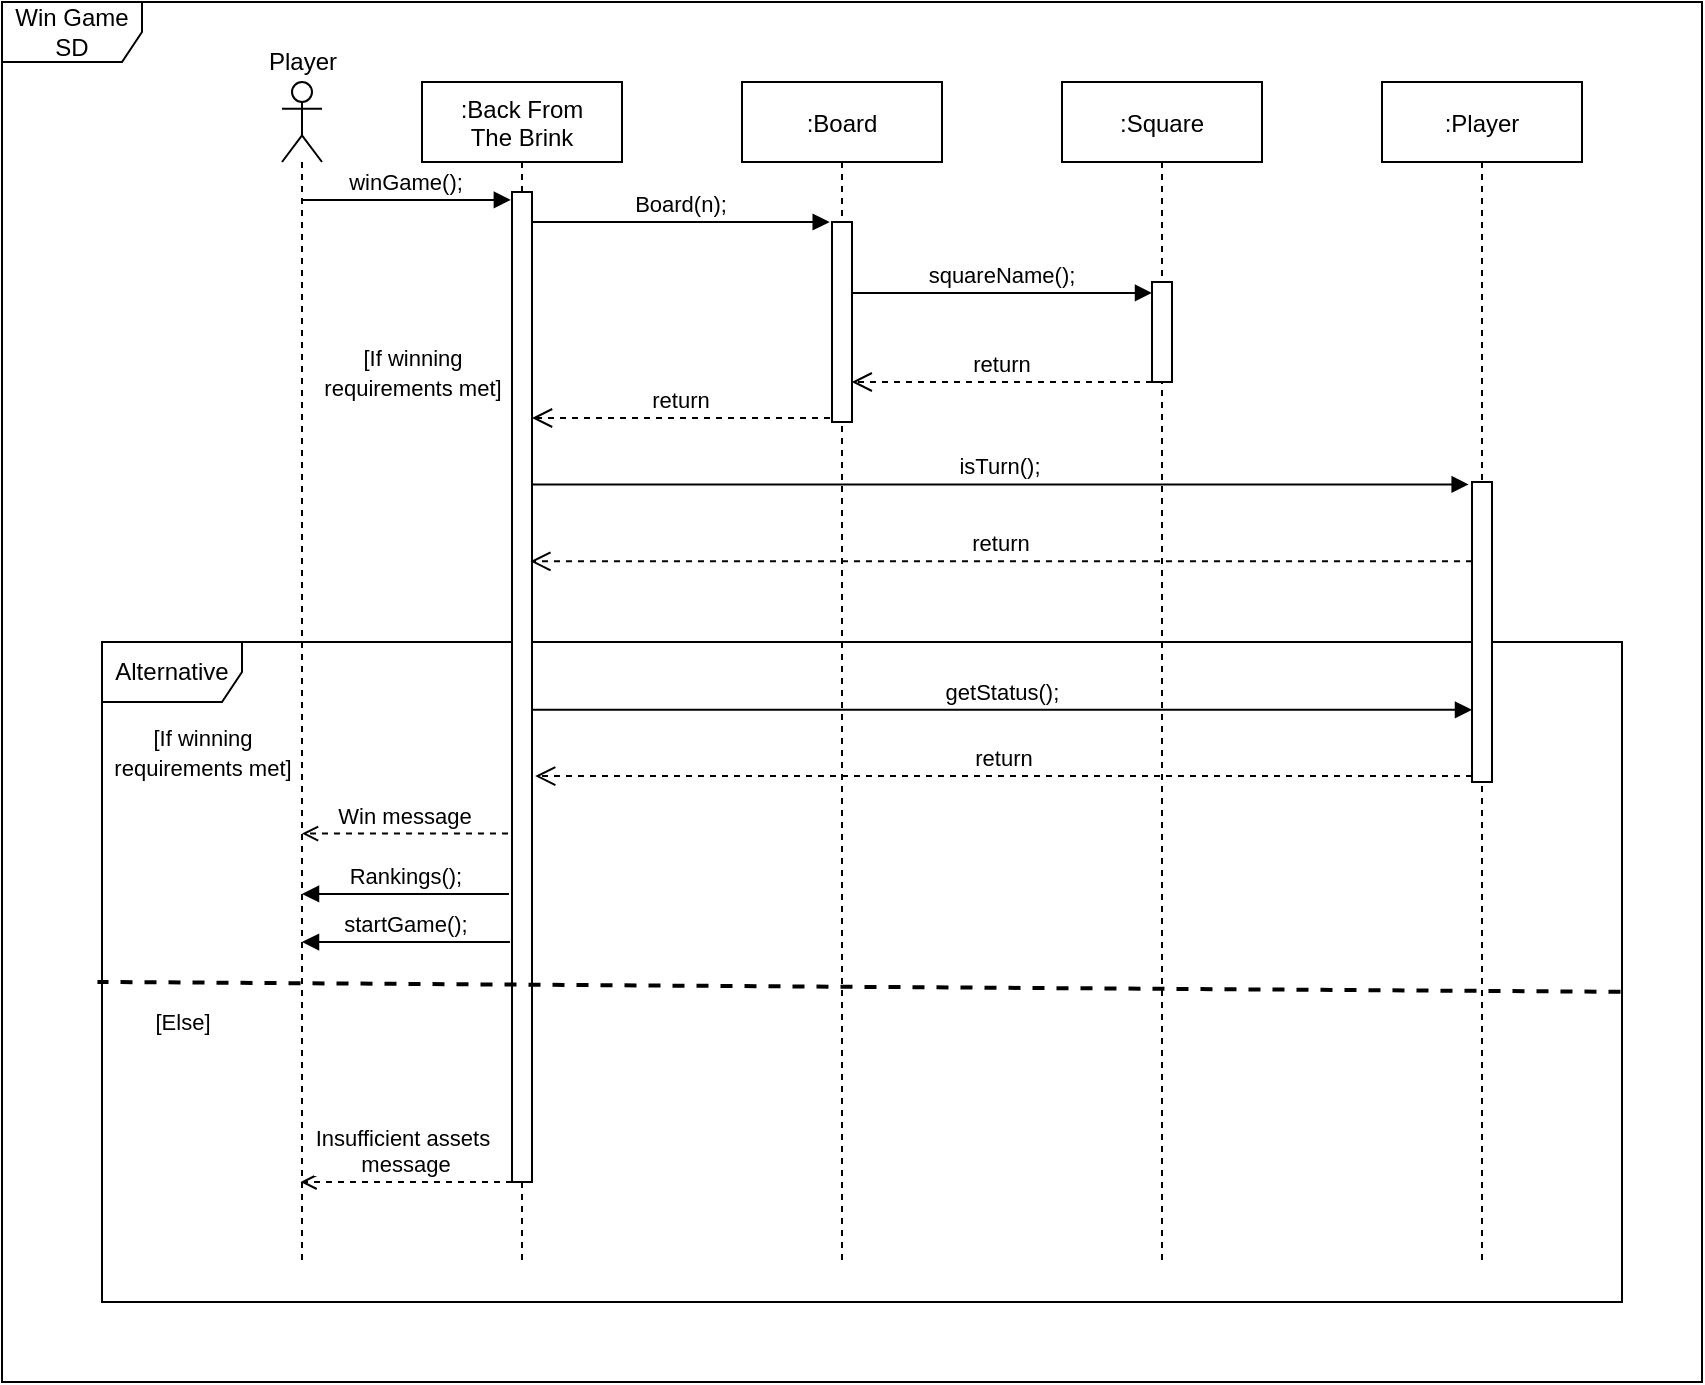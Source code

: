 <mxfile version="13.10.6" type="device"><diagram id="kgpKYQtTHZ0yAKxKKP6v" name="Page-1"><mxGraphModel dx="2272" dy="794" grid="1" gridSize="10" guides="1" tooltips="1" connect="1" arrows="1" fold="1" page="1" pageScale="1" pageWidth="850" pageHeight="1100" math="0" shadow="0"><root><mxCell id="0"/><mxCell id="1" parent="0"/><mxCell id="74ZAKOClQHKPJPHyaOJU-19" value="Alternative" style="shape=umlFrame;whiteSpace=wrap;html=1;width=70;height=30;" parent="1" vertex="1"><mxGeometry x="-40" y="360" width="760" height="330" as="geometry"/></mxCell><mxCell id="3nuBFxr9cyL0pnOWT2aG-1" value=":Back From &#10;The Brink" style="shape=umlLifeline;perimeter=lifelinePerimeter;container=1;collapsible=0;recursiveResize=0;rounded=0;shadow=0;strokeWidth=1;" parent="1" vertex="1"><mxGeometry x="120" y="80" width="100" height="590" as="geometry"/></mxCell><mxCell id="3nuBFxr9cyL0pnOWT2aG-2" value="" style="points=[];perimeter=orthogonalPerimeter;rounded=0;shadow=0;strokeWidth=1;" parent="3nuBFxr9cyL0pnOWT2aG-1" vertex="1"><mxGeometry x="45" y="55" width="10" height="495" as="geometry"/></mxCell><mxCell id="3nuBFxr9cyL0pnOWT2aG-5" value=":Board" style="shape=umlLifeline;perimeter=lifelinePerimeter;container=1;collapsible=0;recursiveResize=0;rounded=0;shadow=0;strokeWidth=1;" parent="1" vertex="1"><mxGeometry x="280" y="80" width="100" height="590" as="geometry"/></mxCell><mxCell id="3nuBFxr9cyL0pnOWT2aG-6" value="" style="points=[];perimeter=orthogonalPerimeter;rounded=0;shadow=0;strokeWidth=1;" parent="3nuBFxr9cyL0pnOWT2aG-5" vertex="1"><mxGeometry x="45" y="70" width="10" height="100" as="geometry"/></mxCell><mxCell id="3nuBFxr9cyL0pnOWT2aG-8" value="Board(n);" style="verticalAlign=bottom;endArrow=block;entryX=-0.114;entryY=0;shadow=0;strokeWidth=1;entryDx=0;entryDy=0;entryPerimeter=0;" parent="1" source="3nuBFxr9cyL0pnOWT2aG-2" target="3nuBFxr9cyL0pnOWT2aG-6" edge="1"><mxGeometry relative="1" as="geometry"><mxPoint x="275" y="160" as="sourcePoint"/></mxGeometry></mxCell><mxCell id="3nuBFxr9cyL0pnOWT2aG-10" value="return" style="verticalAlign=bottom;endArrow=open;dashed=1;endSize=8;shadow=0;strokeWidth=1;" parent="1" target="3nuBFxr9cyL0pnOWT2aG-2" edge="1"><mxGeometry relative="1" as="geometry"><mxPoint x="230" y="270" as="targetPoint"/><mxPoint x="324" y="248" as="sourcePoint"/></mxGeometry></mxCell><mxCell id="74ZAKOClQHKPJPHyaOJU-4" value="" style="shape=umlLifeline;participant=umlActor;perimeter=lifelinePerimeter;whiteSpace=wrap;html=1;container=1;collapsible=0;recursiveResize=0;verticalAlign=top;spacingTop=36;outlineConnect=0;" parent="1" vertex="1"><mxGeometry x="50" y="80" width="20" height="590" as="geometry"/></mxCell><mxCell id="74ZAKOClQHKPJPHyaOJU-5" value=":Square" style="shape=umlLifeline;perimeter=lifelinePerimeter;container=1;collapsible=0;recursiveResize=0;rounded=0;shadow=0;strokeWidth=1;" parent="1" vertex="1"><mxGeometry x="440" y="80" width="100" height="590" as="geometry"/></mxCell><mxCell id="74ZAKOClQHKPJPHyaOJU-6" value="" style="points=[];perimeter=orthogonalPerimeter;rounded=0;shadow=0;strokeWidth=1;" parent="74ZAKOClQHKPJPHyaOJU-5" vertex="1"><mxGeometry x="45" y="100" width="10" height="50" as="geometry"/></mxCell><mxCell id="74ZAKOClQHKPJPHyaOJU-7" value=":Player" style="shape=umlLifeline;perimeter=lifelinePerimeter;container=1;collapsible=0;recursiveResize=0;rounded=0;shadow=0;strokeWidth=1;" parent="1" vertex="1"><mxGeometry x="600" y="80" width="100" height="590" as="geometry"/></mxCell><mxCell id="74ZAKOClQHKPJPHyaOJU-8" value="" style="points=[];perimeter=orthogonalPerimeter;rounded=0;shadow=0;strokeWidth=1;" parent="74ZAKOClQHKPJPHyaOJU-7" vertex="1"><mxGeometry x="45" y="200" width="10" height="150" as="geometry"/></mxCell><mxCell id="74ZAKOClQHKPJPHyaOJU-9" value="winGame();" style="verticalAlign=bottom;endArrow=block;shadow=0;strokeWidth=1;entryX=-0.057;entryY=0.008;entryDx=0;entryDy=0;entryPerimeter=0;" parent="1" source="74ZAKOClQHKPJPHyaOJU-4" target="3nuBFxr9cyL0pnOWT2aG-2" edge="1"><mxGeometry relative="1" as="geometry"><mxPoint x="60" y="150.0" as="sourcePoint"/><mxPoint x="170" y="150" as="targetPoint"/></mxGeometry></mxCell><mxCell id="74ZAKOClQHKPJPHyaOJU-10" value="squareName();" style="verticalAlign=bottom;endArrow=block;shadow=0;strokeWidth=1;entryX=0;entryY=0.109;entryDx=0;entryDy=0;entryPerimeter=0;" parent="1" source="3nuBFxr9cyL0pnOWT2aG-6" target="74ZAKOClQHKPJPHyaOJU-6" edge="1"><mxGeometry relative="1" as="geometry"><mxPoint x="330" y="180" as="sourcePoint"/><mxPoint x="485" y="200" as="targetPoint"/></mxGeometry></mxCell><mxCell id="74ZAKOClQHKPJPHyaOJU-11" value="return" style="verticalAlign=bottom;endArrow=open;dashed=1;endSize=8;shadow=0;strokeWidth=1;entryX=0.986;entryY=0.8;entryDx=0;entryDy=0;entryPerimeter=0;" parent="1" source="74ZAKOClQHKPJPHyaOJU-6" target="3nuBFxr9cyL0pnOWT2aG-6" edge="1"><mxGeometry relative="1" as="geometry"><mxPoint x="340.0" y="210.05" as="targetPoint"/><mxPoint x="487.59" y="210.0" as="sourcePoint"/></mxGeometry></mxCell><mxCell id="74ZAKOClQHKPJPHyaOJU-12" value="isTurn();" style="verticalAlign=bottom;endArrow=block;shadow=0;strokeWidth=1;entryX=-0.167;entryY=0.008;entryDx=0;entryDy=0;entryPerimeter=0;" parent="1" source="3nuBFxr9cyL0pnOWT2aG-2" target="74ZAKOClQHKPJPHyaOJU-8" edge="1"><mxGeometry relative="1" as="geometry"><mxPoint x="180" y="260.0" as="sourcePoint"/><mxPoint x="329.66" y="260.0" as="targetPoint"/></mxGeometry></mxCell><mxCell id="74ZAKOClQHKPJPHyaOJU-13" value="return" style="verticalAlign=bottom;endArrow=open;dashed=1;endSize=8;shadow=0;strokeWidth=1;entryX=0.917;entryY=0.373;entryDx=0;entryDy=0;entryPerimeter=0;" parent="1" source="74ZAKOClQHKPJPHyaOJU-8" target="3nuBFxr9cyL0pnOWT2aG-2" edge="1"><mxGeometry relative="1" as="geometry"><mxPoint x="500" y="290.68" as="targetPoint"/><mxPoint x="646.21" y="290.0" as="sourcePoint"/></mxGeometry></mxCell><mxCell id="74ZAKOClQHKPJPHyaOJU-16" value="return" style="verticalAlign=bottom;endArrow=open;dashed=1;endSize=8;shadow=0;strokeWidth=1;entryX=1.159;entryY=0.59;entryDx=0;entryDy=0;entryPerimeter=0;" parent="1" source="74ZAKOClQHKPJPHyaOJU-8" target="3nuBFxr9cyL0pnOWT2aG-2" edge="1"><mxGeometry relative="1" as="geometry"><mxPoint x="170.0" y="359.995" as="targetPoint"/><mxPoint x="644" y="371" as="sourcePoint"/></mxGeometry></mxCell><mxCell id="74ZAKOClQHKPJPHyaOJU-17" value="Win message" style="verticalAlign=bottom;endArrow=open;shadow=0;strokeWidth=1;exitX=-0.2;exitY=0.648;exitDx=0;exitDy=0;exitPerimeter=0;dashed=1;endFill=0;" parent="1" source="3nuBFxr9cyL0pnOWT2aG-2" target="74ZAKOClQHKPJPHyaOJU-4" edge="1"><mxGeometry relative="1" as="geometry"><mxPoint x="60" y="380.0" as="sourcePoint"/><mxPoint x="100" y="420" as="targetPoint"/></mxGeometry></mxCell><mxCell id="74ZAKOClQHKPJPHyaOJU-18" value="Rankings();" style="verticalAlign=bottom;endArrow=block;shadow=0;strokeWidth=1;exitX=-0.152;exitY=0.709;exitDx=0;exitDy=0;exitPerimeter=0;" parent="1" source="3nuBFxr9cyL0pnOWT2aG-2" target="74ZAKOClQHKPJPHyaOJU-4" edge="1"><mxGeometry relative="1" as="geometry"><mxPoint x="165.0" y="459.995" as="sourcePoint"/><mxPoint x="59.6" y="459.995" as="targetPoint"/></mxGeometry></mxCell><mxCell id="74ZAKOClQHKPJPHyaOJU-21" value="" style="verticalAlign=bottom;endArrow=none;dashed=1;shadow=0;strokeWidth=2;endFill=0;entryX=-0.003;entryY=0.515;entryDx=0;entryDy=0;entryPerimeter=0;exitX=0.999;exitY=0.53;exitDx=0;exitDy=0;exitPerimeter=0;" parent="1" source="74ZAKOClQHKPJPHyaOJU-19" target="74ZAKOClQHKPJPHyaOJU-19" edge="1"><mxGeometry relative="1" as="geometry"><mxPoint x="50" y="473" as="targetPoint"/><mxPoint x="720" y="524" as="sourcePoint"/></mxGeometry></mxCell><mxCell id="74ZAKOClQHKPJPHyaOJU-22" value="&lt;font style=&quot;font-size: 11px&quot;&gt;[If winning&lt;br&gt;requirements met]&lt;/font&gt;" style="text;html=1;align=center;verticalAlign=middle;resizable=0;points=[];autosize=1;" parent="1" vertex="1"><mxGeometry x="65" y="210" width="100" height="30" as="geometry"/></mxCell><mxCell id="74ZAKOClQHKPJPHyaOJU-23" value="&lt;span style=&quot;font-size: 11px&quot;&gt;[Else]&lt;/span&gt;" style="text;html=1;align=center;verticalAlign=middle;resizable=0;points=[];autosize=1;" parent="1" vertex="1"><mxGeometry x="-20" y="540" width="40" height="20" as="geometry"/></mxCell><mxCell id="74ZAKOClQHKPJPHyaOJU-24" value="&lt;span style=&quot;font-size: 11px&quot;&gt;[If winning&lt;br&gt;requirements met]&lt;/span&gt;" style="text;html=1;align=center;verticalAlign=middle;resizable=0;points=[];autosize=1;" parent="1" vertex="1"><mxGeometry x="-40" y="400" width="100" height="30" as="geometry"/></mxCell><mxCell id="74ZAKOClQHKPJPHyaOJU-14" value="getStatus();" style="verticalAlign=bottom;endArrow=block;shadow=0;strokeWidth=1;exitX=1.021;exitY=0.523;exitDx=0;exitDy=0;exitPerimeter=0;" parent="1" source="3nuBFxr9cyL0pnOWT2aG-2" target="74ZAKOClQHKPJPHyaOJU-8" edge="1"><mxGeometry relative="1" as="geometry"><mxPoint x="180.0" y="322.15" as="sourcePoint"/><mxPoint x="644" y="445" as="targetPoint"/></mxGeometry></mxCell><mxCell id="74ZAKOClQHKPJPHyaOJU-28" value="Insufficient assets &#10;message" style="verticalAlign=bottom;endArrow=open;shadow=0;strokeWidth=1;exitX=0.055;exitY=0.639;exitDx=0;exitDy=0;exitPerimeter=0;dashed=1;endFill=0;" parent="1" edge="1"><mxGeometry relative="1" as="geometry"><mxPoint x="165.0" y="629.995" as="sourcePoint"/><mxPoint x="59.26" y="629.995" as="targetPoint"/></mxGeometry></mxCell><mxCell id="74ZAKOClQHKPJPHyaOJU-29" value="startGame();" style="verticalAlign=bottom;endArrow=block;shadow=0;strokeWidth=1;exitX=-0.152;exitY=0.709;exitDx=0;exitDy=0;exitPerimeter=0;" parent="1" edge="1"><mxGeometry relative="1" as="geometry"><mxPoint x="163.98" y="510.005" as="sourcePoint"/><mxPoint x="60" y="510.005" as="targetPoint"/></mxGeometry></mxCell><mxCell id="74ZAKOClQHKPJPHyaOJU-30" value="Player" style="text;html=1;align=center;verticalAlign=middle;resizable=0;points=[];autosize=1;" parent="1" vertex="1"><mxGeometry x="35" y="60" width="50" height="20" as="geometry"/></mxCell><mxCell id="gPnDRqLioX8NNnAs5wqX-1" value="Win Game SD" style="shape=umlFrame;whiteSpace=wrap;html=1;width=70;height=30;" vertex="1" parent="1"><mxGeometry x="-90" y="40" width="850" height="690" as="geometry"/></mxCell></root></mxGraphModel></diagram></mxfile>